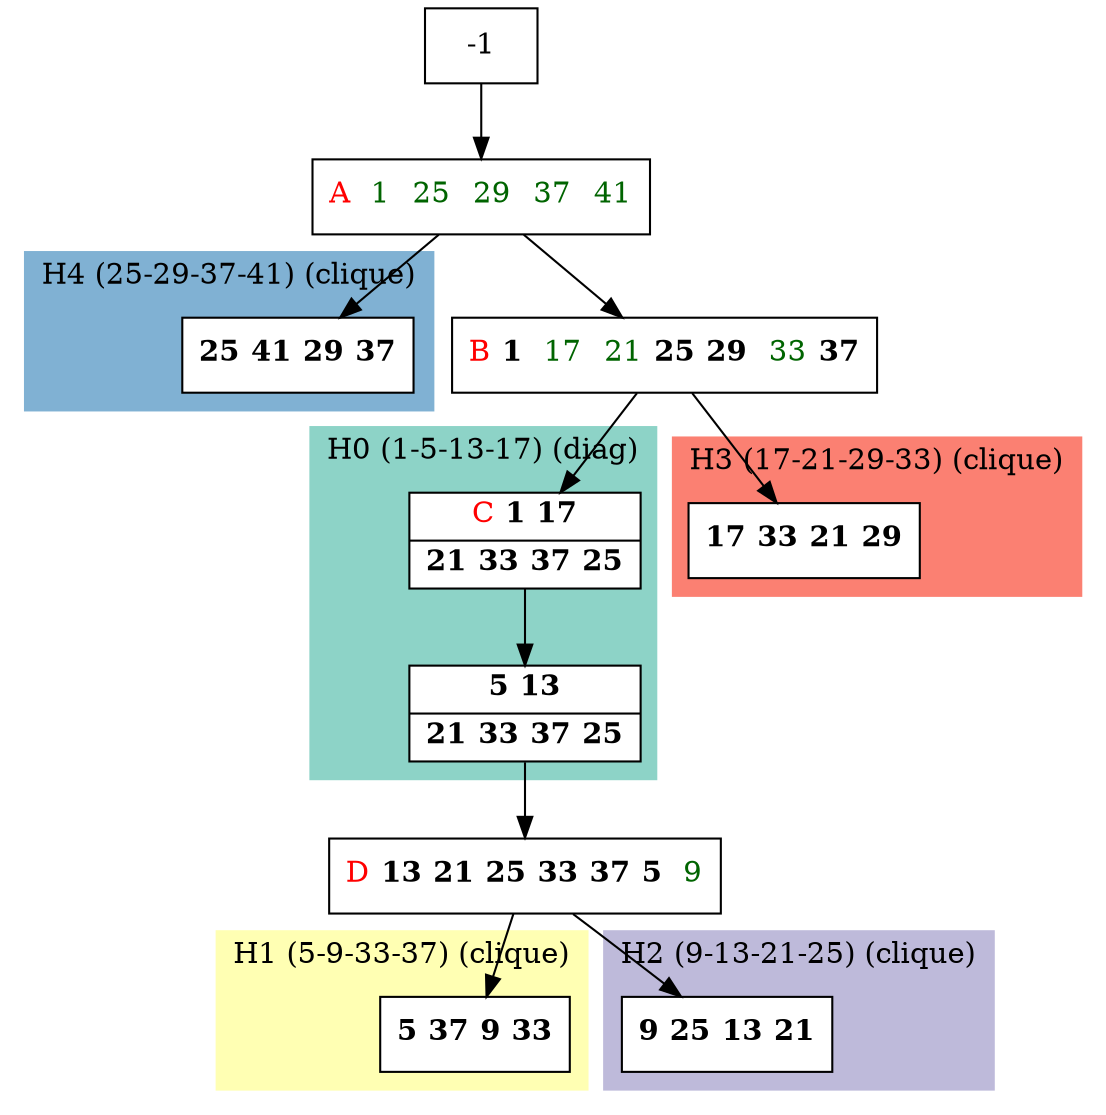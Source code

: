 digraph G {
    node [shape=box];
    subgraph cluster0 {
        node [style=filled,fillcolor=white];
        labeljust="l";
        style=filled;
        color="#8DD3C7";
        H0_0 -> H0_7;
        label="H0 (1-5-13-17) (diag)";
    }
    subgraph cluster1 {
        node [style=filled,fillcolor=white];
        labeljust="l";
        style=filled;
        color="#FFFFB3";
        H1_0;
        label="H1 (5-9-33-37) (clique)";
    }
    subgraph cluster2 {
        node [style=filled,fillcolor=white];
        labeljust="l";
        style=filled;
        color="#BEBADA";
        H2_0;
        label="H2 (9-13-21-25) (clique)";
    }
    subgraph cluster3 {
        node [style=filled,fillcolor=white];
        labeljust="l";
        style=filled;
        color="#FB8072";
        H3_0;
        label="H3 (17-21-29-33) (clique)";
    }
    subgraph cluster4 {
        node [style=filled,fillcolor=white];
        labeljust="l";
        style=filled;
        color="#80B1D3";
        H4_0;
        label="H4 (25-29-37-41) (clique)";
    }
     31 [shape=record,label= <{  <FONT COLOR="RED">A</FONT>  <FONT COLOR="DARKGREEN">1</FONT>  <FONT COLOR="DARKGREEN">25</FONT>  <FONT COLOR="DARKGREEN">29</FONT>  <FONT COLOR="DARKGREEN">37</FONT>  <FONT COLOR="DARKGREEN">41</FONT>}> ];
     -1  ->  31;
     H4_0 [shape=record,label= <{ <b>25</b> <b>41</b> <b>29</b> <b>37</b>}> ];
     31  ->  H4_0;
     1 [shape=record,label= <{  <FONT COLOR="RED">B</FONT> <b>1</b>  <FONT COLOR="DARKGREEN">17</FONT>  <FONT COLOR="DARKGREEN">21</FONT> <b>25</b> <b>29</b>  <FONT COLOR="DARKGREEN">33</FONT> <b>37</b>}> ];
     31  ->  1;
     H0_0 [shape=record,label= <{  <FONT COLOR="RED">C</FONT> <b>1</b> <b>17</b>|  <b>21</b> <b>33</b> <b>37</b> <b>25</b>}> ];
     1  ->  H0_0;
     H0_7 [shape=record,label= <{ <b>5</b> <b>13</b>|  <b>21</b> <b>33</b> <b>37</b> <b>25</b>}> ];
     6 [shape=record,label= <{  <FONT COLOR="RED">D</FONT> <b>13</b> <b>21</b> <b>25</b> <b>33</b> <b>37</b> <b>5</b>  <FONT COLOR="DARKGREEN">9</FONT>}> ];
     H0_7  ->  6;
     H1_0 [shape=record,label= <{ <b>5</b> <b>37</b> <b>9</b> <b>33</b>}> ];
     6  ->  H1_0;
     H2_0 [shape=record,label= <{ <b>9</b> <b>25</b> <b>13</b> <b>21</b>}> ];
     6  ->  H2_0;
     H3_0 [shape=record,label= <{ <b>17</b> <b>33</b> <b>21</b> <b>29</b>}> ];
     1  ->  H3_0;
}
